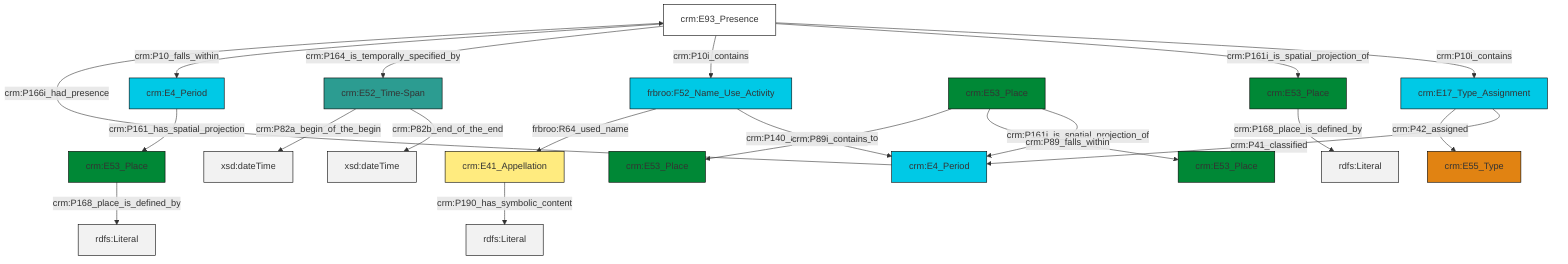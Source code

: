 graph TD
classDef Literal fill:#f2f2f2,stroke:#000000;
classDef CRM_Entity fill:#FFFFFF,stroke:#000000;
classDef Temporal_Entity fill:#00C9E6, stroke:#000000;
classDef Type fill:#E18312, stroke:#000000;
classDef Time-Span fill:#2C9C91, stroke:#000000;
classDef Appellation fill:#FFEB7F, stroke:#000000;
classDef Place fill:#008836, stroke:#000000;
classDef Persistent_Item fill:#B266B2, stroke:#000000;
classDef Conceptual_Object fill:#FFD700, stroke:#000000;
classDef Physical_Thing fill:#D2B48C, stroke:#000000;
classDef Actor fill:#f58aad, stroke:#000000;
classDef PC_Classes fill:#4ce600, stroke:#000000;
classDef Multi fill:#cccccc,stroke:#000000;

0["crm:E93_Presence"]:::CRM_Entity -->|crm:P10i_contains| 1["crm:E17_Type_Assignment"]:::Temporal_Entity
1["crm:E17_Type_Assignment"]:::Temporal_Entity -->|crm:P41_classified| 4["crm:E4_Period"]:::Temporal_Entity
5["frbroo:F52_Name_Use_Activity"]:::Temporal_Entity -->|crm:P140_assigned_attribute_to| 4["crm:E4_Period"]:::Temporal_Entity
0["crm:E93_Presence"]:::CRM_Entity -->|crm:P161i_is_spatial_projection_of| 6["crm:E53_Place"]:::Place
0["crm:E93_Presence"]:::CRM_Entity -->|crm:P10i_contains| 5["frbroo:F52_Name_Use_Activity"]:::Temporal_Entity
7["crm:E53_Place"]:::Place -->|crm:P161i_is_spatial_projection_of| 4["crm:E4_Period"]:::Temporal_Entity
5["frbroo:F52_Name_Use_Activity"]:::Temporal_Entity -->|frbroo:R64_used_name| 9["crm:E41_Appellation"]:::Appellation
7["crm:E53_Place"]:::Place -->|crm:P89_falls_within| 11["crm:E53_Place"]:::Place
13["crm:E53_Place"]:::Place -->|crm:P168_place_is_defined_by| 14[rdfs:Literal]:::Literal
4["crm:E4_Period"]:::Temporal_Entity -->|crm:P166i_had_presence| 0["crm:E93_Presence"]:::CRM_Entity
15["crm:E4_Period"]:::Temporal_Entity -->|crm:P161_has_spatial_projection| 13["crm:E53_Place"]:::Place
0["crm:E93_Presence"]:::CRM_Entity -->|crm:P164_is_temporally_specified_by| 2["crm:E52_Time-Span"]:::Time-Span
6["crm:E53_Place"]:::Place -->|crm:P168_place_is_defined_by| 19[rdfs:Literal]:::Literal
1["crm:E17_Type_Assignment"]:::Temporal_Entity -->|crm:P42_assigned| 21["crm:E55_Type"]:::Type
9["crm:E41_Appellation"]:::Appellation -->|crm:P190_has_symbolic_content| 23[rdfs:Literal]:::Literal
2["crm:E52_Time-Span"]:::Time-Span -->|crm:P82b_end_of_the_end| 24[xsd:dateTime]:::Literal
2["crm:E52_Time-Span"]:::Time-Span -->|crm:P82a_begin_of_the_begin| 26[xsd:dateTime]:::Literal
7["crm:E53_Place"]:::Place -->|crm:P89i_contains| 28["crm:E53_Place"]:::Place
0["crm:E93_Presence"]:::CRM_Entity -->|crm:P10_falls_within| 15["crm:E4_Period"]:::Temporal_Entity